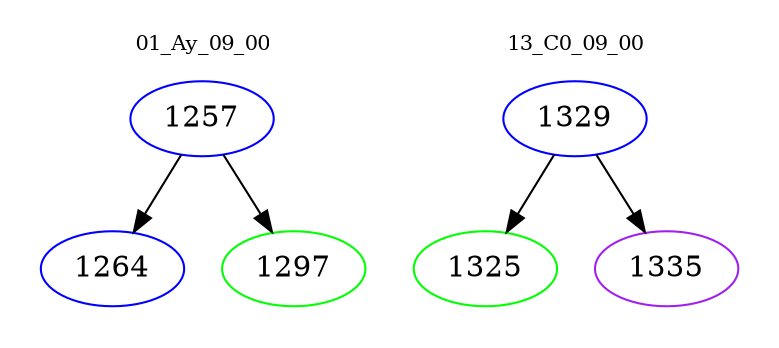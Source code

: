 digraph{
subgraph cluster_0 {
color = white
label = "01_Ay_09_00";
fontsize=10;
T0_1257 [label="1257", color="blue"]
T0_1257 -> T0_1264 [color="black"]
T0_1264 [label="1264", color="blue"]
T0_1257 -> T0_1297 [color="black"]
T0_1297 [label="1297", color="green"]
}
subgraph cluster_1 {
color = white
label = "13_C0_09_00";
fontsize=10;
T1_1329 [label="1329", color="blue"]
T1_1329 -> T1_1325 [color="black"]
T1_1325 [label="1325", color="green"]
T1_1329 -> T1_1335 [color="black"]
T1_1335 [label="1335", color="purple"]
}
}

